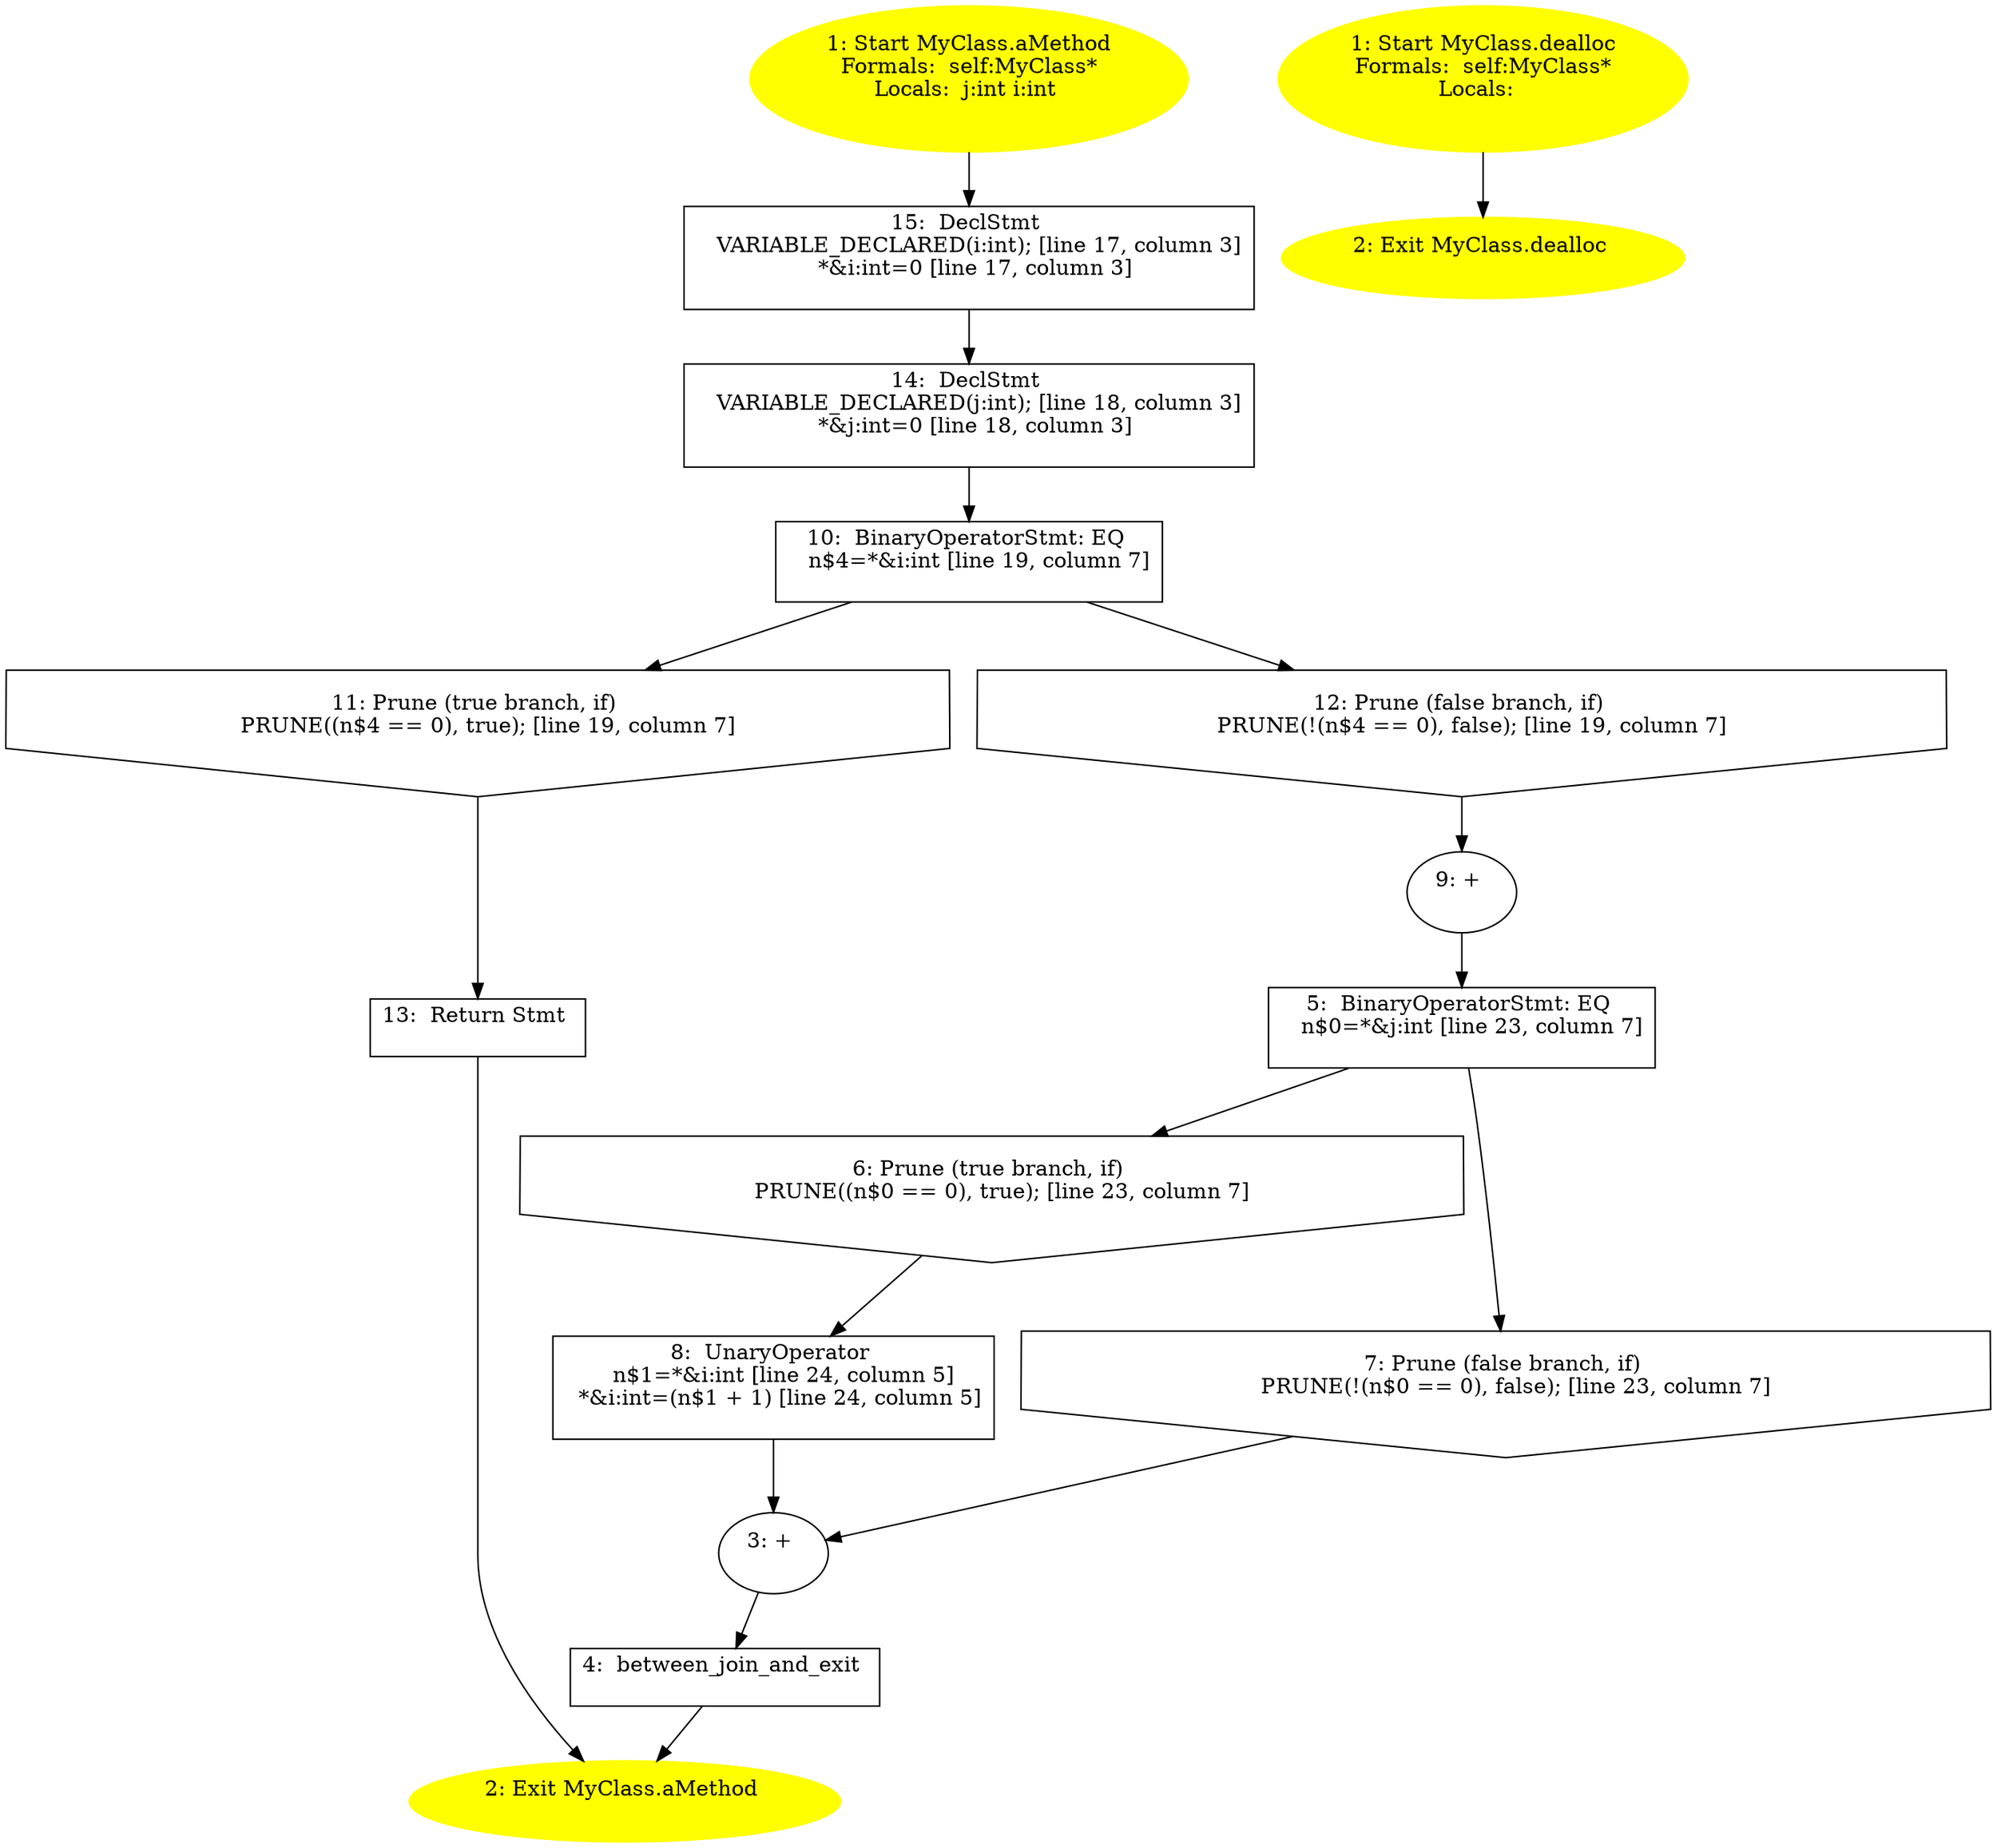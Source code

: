 /* @generated */
digraph cfg {
"aMethod#MyClass#[instance].69c3f3885a278b00_1" [label="1: Start MyClass.aMethod\nFormals:  self:MyClass*\nLocals:  j:int i:int \n  " color=yellow style=filled]
	

	 "aMethod#MyClass#[instance].69c3f3885a278b00_1" -> "aMethod#MyClass#[instance].69c3f3885a278b00_15" ;
"aMethod#MyClass#[instance].69c3f3885a278b00_2" [label="2: Exit MyClass.aMethod \n  " color=yellow style=filled]
	

"aMethod#MyClass#[instance].69c3f3885a278b00_3" [label="3: + \n  " ]
	

	 "aMethod#MyClass#[instance].69c3f3885a278b00_3" -> "aMethod#MyClass#[instance].69c3f3885a278b00_4" ;
"aMethod#MyClass#[instance].69c3f3885a278b00_4" [label="4:  between_join_and_exit \n  " shape="box"]
	

	 "aMethod#MyClass#[instance].69c3f3885a278b00_4" -> "aMethod#MyClass#[instance].69c3f3885a278b00_2" ;
"aMethod#MyClass#[instance].69c3f3885a278b00_5" [label="5:  BinaryOperatorStmt: EQ \n   n$0=*&j:int [line 23, column 7]\n " shape="box"]
	

	 "aMethod#MyClass#[instance].69c3f3885a278b00_5" -> "aMethod#MyClass#[instance].69c3f3885a278b00_6" ;
	 "aMethod#MyClass#[instance].69c3f3885a278b00_5" -> "aMethod#MyClass#[instance].69c3f3885a278b00_7" ;
"aMethod#MyClass#[instance].69c3f3885a278b00_6" [label="6: Prune (true branch, if) \n   PRUNE((n$0 == 0), true); [line 23, column 7]\n " shape="invhouse"]
	

	 "aMethod#MyClass#[instance].69c3f3885a278b00_6" -> "aMethod#MyClass#[instance].69c3f3885a278b00_8" ;
"aMethod#MyClass#[instance].69c3f3885a278b00_7" [label="7: Prune (false branch, if) \n   PRUNE(!(n$0 == 0), false); [line 23, column 7]\n " shape="invhouse"]
	

	 "aMethod#MyClass#[instance].69c3f3885a278b00_7" -> "aMethod#MyClass#[instance].69c3f3885a278b00_3" ;
"aMethod#MyClass#[instance].69c3f3885a278b00_8" [label="8:  UnaryOperator \n   n$1=*&i:int [line 24, column 5]\n  *&i:int=(n$1 + 1) [line 24, column 5]\n " shape="box"]
	

	 "aMethod#MyClass#[instance].69c3f3885a278b00_8" -> "aMethod#MyClass#[instance].69c3f3885a278b00_3" ;
"aMethod#MyClass#[instance].69c3f3885a278b00_9" [label="9: + \n  " ]
	

	 "aMethod#MyClass#[instance].69c3f3885a278b00_9" -> "aMethod#MyClass#[instance].69c3f3885a278b00_5" ;
"aMethod#MyClass#[instance].69c3f3885a278b00_10" [label="10:  BinaryOperatorStmt: EQ \n   n$4=*&i:int [line 19, column 7]\n " shape="box"]
	

	 "aMethod#MyClass#[instance].69c3f3885a278b00_10" -> "aMethod#MyClass#[instance].69c3f3885a278b00_11" ;
	 "aMethod#MyClass#[instance].69c3f3885a278b00_10" -> "aMethod#MyClass#[instance].69c3f3885a278b00_12" ;
"aMethod#MyClass#[instance].69c3f3885a278b00_11" [label="11: Prune (true branch, if) \n   PRUNE((n$4 == 0), true); [line 19, column 7]\n " shape="invhouse"]
	

	 "aMethod#MyClass#[instance].69c3f3885a278b00_11" -> "aMethod#MyClass#[instance].69c3f3885a278b00_13" ;
"aMethod#MyClass#[instance].69c3f3885a278b00_12" [label="12: Prune (false branch, if) \n   PRUNE(!(n$4 == 0), false); [line 19, column 7]\n " shape="invhouse"]
	

	 "aMethod#MyClass#[instance].69c3f3885a278b00_12" -> "aMethod#MyClass#[instance].69c3f3885a278b00_9" ;
"aMethod#MyClass#[instance].69c3f3885a278b00_13" [label="13:  Return Stmt \n  " shape="box"]
	

	 "aMethod#MyClass#[instance].69c3f3885a278b00_13" -> "aMethod#MyClass#[instance].69c3f3885a278b00_2" ;
"aMethod#MyClass#[instance].69c3f3885a278b00_14" [label="14:  DeclStmt \n   VARIABLE_DECLARED(j:int); [line 18, column 3]\n  *&j:int=0 [line 18, column 3]\n " shape="box"]
	

	 "aMethod#MyClass#[instance].69c3f3885a278b00_14" -> "aMethod#MyClass#[instance].69c3f3885a278b00_10" ;
"aMethod#MyClass#[instance].69c3f3885a278b00_15" [label="15:  DeclStmt \n   VARIABLE_DECLARED(i:int); [line 17, column 3]\n  *&i:int=0 [line 17, column 3]\n " shape="box"]
	

	 "aMethod#MyClass#[instance].69c3f3885a278b00_15" -> "aMethod#MyClass#[instance].69c3f3885a278b00_14" ;
"dealloc#MyClass#[instance].0aa424a13256897b_1" [label="1: Start MyClass.dealloc\nFormals:  self:MyClass*\nLocals:  \n  " color=yellow style=filled]
	

	 "dealloc#MyClass#[instance].0aa424a13256897b_1" -> "dealloc#MyClass#[instance].0aa424a13256897b_2" ;
"dealloc#MyClass#[instance].0aa424a13256897b_2" [label="2: Exit MyClass.dealloc \n  " color=yellow style=filled]
	

}
